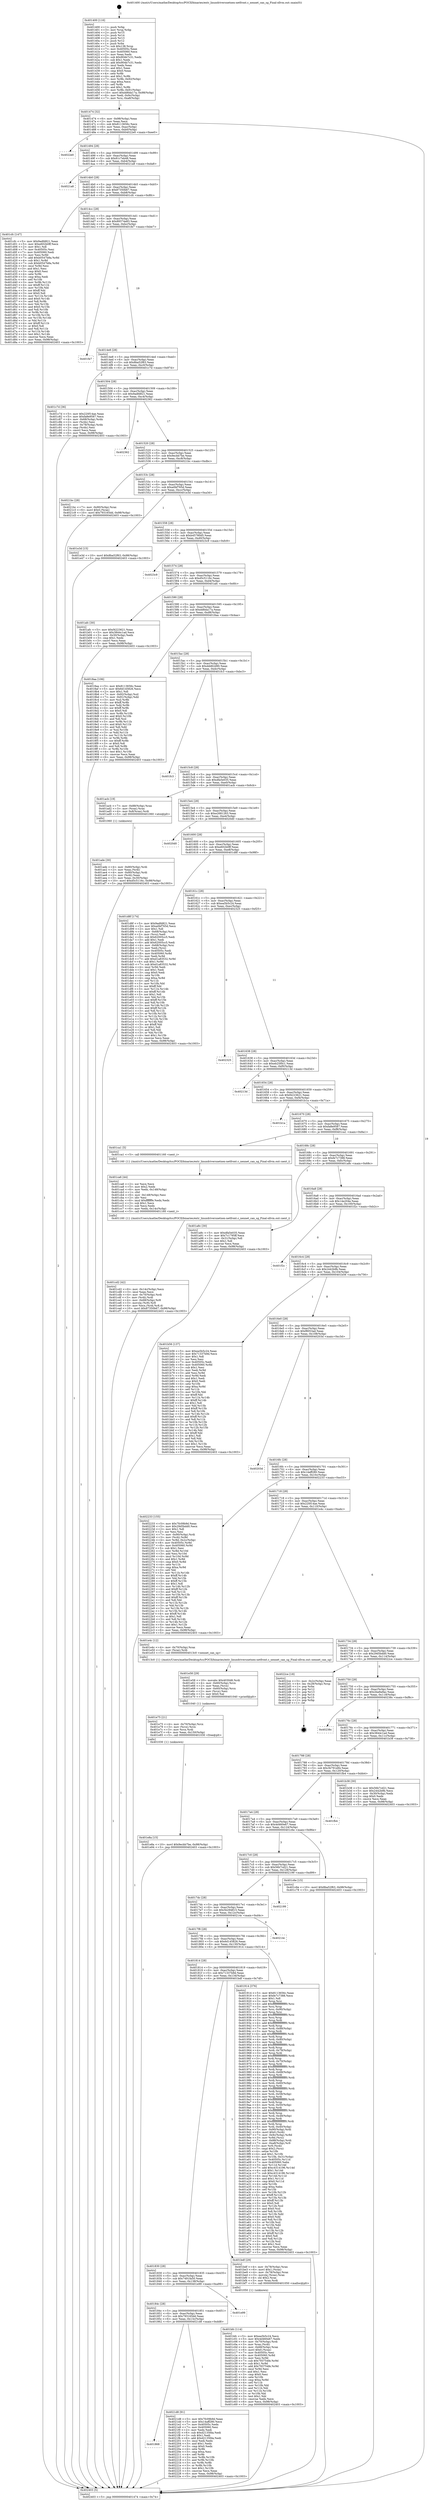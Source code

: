 digraph "0x401400" {
  label = "0x401400 (/mnt/c/Users/mathe/Desktop/tcc/POCII/binaries/extr_linuxdriversnetxen-netfront.c_xennet_can_sg_Final-ollvm.out::main(0))"
  labelloc = "t"
  node[shape=record]

  Entry [label="",width=0.3,height=0.3,shape=circle,fillcolor=black,style=filled]
  "0x401474" [label="{
     0x401474 [32]\l
     | [instrs]\l
     &nbsp;&nbsp;0x401474 \<+6\>: mov -0x98(%rbp),%eax\l
     &nbsp;&nbsp;0x40147a \<+2\>: mov %eax,%ecx\l
     &nbsp;&nbsp;0x40147c \<+6\>: sub $0x8113656c,%ecx\l
     &nbsp;&nbsp;0x401482 \<+6\>: mov %eax,-0xac(%rbp)\l
     &nbsp;&nbsp;0x401488 \<+6\>: mov %ecx,-0xb0(%rbp)\l
     &nbsp;&nbsp;0x40148e \<+6\>: je 00000000004022e0 \<main+0xee0\>\l
  }"]
  "0x4022e0" [label="{
     0x4022e0\l
  }", style=dashed]
  "0x401494" [label="{
     0x401494 [28]\l
     | [instrs]\l
     &nbsp;&nbsp;0x401494 \<+5\>: jmp 0000000000401499 \<main+0x99\>\l
     &nbsp;&nbsp;0x401499 \<+6\>: mov -0xac(%rbp),%eax\l
     &nbsp;&nbsp;0x40149f \<+5\>: sub $0x81c7eb48,%eax\l
     &nbsp;&nbsp;0x4014a4 \<+6\>: mov %eax,-0xb4(%rbp)\l
     &nbsp;&nbsp;0x4014aa \<+6\>: je 00000000004021a8 \<main+0xda8\>\l
  }"]
  Exit [label="",width=0.3,height=0.3,shape=circle,fillcolor=black,style=filled,peripheries=2]
  "0x4021a8" [label="{
     0x4021a8\l
  }", style=dashed]
  "0x4014b0" [label="{
     0x4014b0 [28]\l
     | [instrs]\l
     &nbsp;&nbsp;0x4014b0 \<+5\>: jmp 00000000004014b5 \<main+0xb5\>\l
     &nbsp;&nbsp;0x4014b5 \<+6\>: mov -0xac(%rbp),%eax\l
     &nbsp;&nbsp;0x4014bb \<+5\>: sub $0x87350b67,%eax\l
     &nbsp;&nbsp;0x4014c0 \<+6\>: mov %eax,-0xb8(%rbp)\l
     &nbsp;&nbsp;0x4014c6 \<+6\>: je 0000000000401cfc \<main+0x8fc\>\l
  }"]
  "0x401868" [label="{
     0x401868\l
  }", style=dashed]
  "0x401cfc" [label="{
     0x401cfc [147]\l
     | [instrs]\l
     &nbsp;&nbsp;0x401cfc \<+5\>: mov $0x9adfd821,%eax\l
     &nbsp;&nbsp;0x401d01 \<+5\>: mov $0xe602b0ff,%ecx\l
     &nbsp;&nbsp;0x401d06 \<+2\>: mov $0x1,%dl\l
     &nbsp;&nbsp;0x401d08 \<+7\>: mov 0x40505c,%esi\l
     &nbsp;&nbsp;0x401d0f \<+7\>: mov 0x405060,%edi\l
     &nbsp;&nbsp;0x401d16 \<+3\>: mov %esi,%r8d\l
     &nbsp;&nbsp;0x401d19 \<+7\>: add $0xb0547b8a,%r8d\l
     &nbsp;&nbsp;0x401d20 \<+4\>: sub $0x1,%r8d\l
     &nbsp;&nbsp;0x401d24 \<+7\>: sub $0xb0547b8a,%r8d\l
     &nbsp;&nbsp;0x401d2b \<+4\>: imul %r8d,%esi\l
     &nbsp;&nbsp;0x401d2f \<+3\>: and $0x1,%esi\l
     &nbsp;&nbsp;0x401d32 \<+3\>: cmp $0x0,%esi\l
     &nbsp;&nbsp;0x401d35 \<+4\>: sete %r9b\l
     &nbsp;&nbsp;0x401d39 \<+3\>: cmp $0xa,%edi\l
     &nbsp;&nbsp;0x401d3c \<+4\>: setl %r10b\l
     &nbsp;&nbsp;0x401d40 \<+3\>: mov %r9b,%r11b\l
     &nbsp;&nbsp;0x401d43 \<+4\>: xor $0xff,%r11b\l
     &nbsp;&nbsp;0x401d47 \<+3\>: mov %r10b,%bl\l
     &nbsp;&nbsp;0x401d4a \<+3\>: xor $0xff,%bl\l
     &nbsp;&nbsp;0x401d4d \<+3\>: xor $0x0,%dl\l
     &nbsp;&nbsp;0x401d50 \<+3\>: mov %r11b,%r14b\l
     &nbsp;&nbsp;0x401d53 \<+4\>: and $0x0,%r14b\l
     &nbsp;&nbsp;0x401d57 \<+3\>: and %dl,%r9b\l
     &nbsp;&nbsp;0x401d5a \<+3\>: mov %bl,%r15b\l
     &nbsp;&nbsp;0x401d5d \<+4\>: and $0x0,%r15b\l
     &nbsp;&nbsp;0x401d61 \<+3\>: and %dl,%r10b\l
     &nbsp;&nbsp;0x401d64 \<+3\>: or %r9b,%r14b\l
     &nbsp;&nbsp;0x401d67 \<+3\>: or %r10b,%r15b\l
     &nbsp;&nbsp;0x401d6a \<+3\>: xor %r15b,%r14b\l
     &nbsp;&nbsp;0x401d6d \<+3\>: or %bl,%r11b\l
     &nbsp;&nbsp;0x401d70 \<+4\>: xor $0xff,%r11b\l
     &nbsp;&nbsp;0x401d74 \<+3\>: or $0x0,%dl\l
     &nbsp;&nbsp;0x401d77 \<+3\>: and %dl,%r11b\l
     &nbsp;&nbsp;0x401d7a \<+3\>: or %r11b,%r14b\l
     &nbsp;&nbsp;0x401d7d \<+4\>: test $0x1,%r14b\l
     &nbsp;&nbsp;0x401d81 \<+3\>: cmovne %ecx,%eax\l
     &nbsp;&nbsp;0x401d84 \<+6\>: mov %eax,-0x98(%rbp)\l
     &nbsp;&nbsp;0x401d8a \<+5\>: jmp 0000000000402403 \<main+0x1003\>\l
  }"]
  "0x4014cc" [label="{
     0x4014cc [28]\l
     | [instrs]\l
     &nbsp;&nbsp;0x4014cc \<+5\>: jmp 00000000004014d1 \<main+0xd1\>\l
     &nbsp;&nbsp;0x4014d1 \<+6\>: mov -0xac(%rbp),%eax\l
     &nbsp;&nbsp;0x4014d7 \<+5\>: sub $0x89374a83,%eax\l
     &nbsp;&nbsp;0x4014dc \<+6\>: mov %eax,-0xbc(%rbp)\l
     &nbsp;&nbsp;0x4014e2 \<+6\>: je 0000000000401fe7 \<main+0xbe7\>\l
  }"]
  "0x4021d8" [label="{
     0x4021d8 [91]\l
     | [instrs]\l
     &nbsp;&nbsp;0x4021d8 \<+5\>: mov $0x7fc09b9d,%eax\l
     &nbsp;&nbsp;0x4021dd \<+5\>: mov $0x14aff280,%ecx\l
     &nbsp;&nbsp;0x4021e2 \<+7\>: mov 0x40505c,%edx\l
     &nbsp;&nbsp;0x4021e9 \<+7\>: mov 0x405060,%esi\l
     &nbsp;&nbsp;0x4021f0 \<+2\>: mov %edx,%edi\l
     &nbsp;&nbsp;0x4021f2 \<+6\>: sub $0xd2135fda,%edi\l
     &nbsp;&nbsp;0x4021f8 \<+3\>: sub $0x1,%edi\l
     &nbsp;&nbsp;0x4021fb \<+6\>: add $0xd2135fda,%edi\l
     &nbsp;&nbsp;0x402201 \<+3\>: imul %edi,%edx\l
     &nbsp;&nbsp;0x402204 \<+3\>: and $0x1,%edx\l
     &nbsp;&nbsp;0x402207 \<+3\>: cmp $0x0,%edx\l
     &nbsp;&nbsp;0x40220a \<+4\>: sete %r8b\l
     &nbsp;&nbsp;0x40220e \<+3\>: cmp $0xa,%esi\l
     &nbsp;&nbsp;0x402211 \<+4\>: setl %r9b\l
     &nbsp;&nbsp;0x402215 \<+3\>: mov %r8b,%r10b\l
     &nbsp;&nbsp;0x402218 \<+3\>: and %r9b,%r10b\l
     &nbsp;&nbsp;0x40221b \<+3\>: xor %r9b,%r8b\l
     &nbsp;&nbsp;0x40221e \<+3\>: or %r8b,%r10b\l
     &nbsp;&nbsp;0x402221 \<+4\>: test $0x1,%r10b\l
     &nbsp;&nbsp;0x402225 \<+3\>: cmovne %ecx,%eax\l
     &nbsp;&nbsp;0x402228 \<+6\>: mov %eax,-0x98(%rbp)\l
     &nbsp;&nbsp;0x40222e \<+5\>: jmp 0000000000402403 \<main+0x1003\>\l
  }"]
  "0x401fe7" [label="{
     0x401fe7\l
  }", style=dashed]
  "0x4014e8" [label="{
     0x4014e8 [28]\l
     | [instrs]\l
     &nbsp;&nbsp;0x4014e8 \<+5\>: jmp 00000000004014ed \<main+0xed\>\l
     &nbsp;&nbsp;0x4014ed \<+6\>: mov -0xac(%rbp),%eax\l
     &nbsp;&nbsp;0x4014f3 \<+5\>: sub $0x8ba52f63,%eax\l
     &nbsp;&nbsp;0x4014f8 \<+6\>: mov %eax,-0xc0(%rbp)\l
     &nbsp;&nbsp;0x4014fe \<+6\>: je 0000000000401c7d \<main+0x87d\>\l
  }"]
  "0x40184c" [label="{
     0x40184c [28]\l
     | [instrs]\l
     &nbsp;&nbsp;0x40184c \<+5\>: jmp 0000000000401851 \<main+0x451\>\l
     &nbsp;&nbsp;0x401851 \<+6\>: mov -0xac(%rbp),%eax\l
     &nbsp;&nbsp;0x401857 \<+5\>: sub $0x793165dd,%eax\l
     &nbsp;&nbsp;0x40185c \<+6\>: mov %eax,-0x13c(%rbp)\l
     &nbsp;&nbsp;0x401862 \<+6\>: je 00000000004021d8 \<main+0xdd8\>\l
  }"]
  "0x401c7d" [label="{
     0x401c7d [36]\l
     | [instrs]\l
     &nbsp;&nbsp;0x401c7d \<+5\>: mov $0x220f14ae,%eax\l
     &nbsp;&nbsp;0x401c82 \<+5\>: mov $0xfa8e9587,%ecx\l
     &nbsp;&nbsp;0x401c87 \<+4\>: mov -0x68(%rbp),%rdx\l
     &nbsp;&nbsp;0x401c8b \<+2\>: mov (%rdx),%esi\l
     &nbsp;&nbsp;0x401c8d \<+4\>: mov -0x78(%rbp),%rdx\l
     &nbsp;&nbsp;0x401c91 \<+2\>: cmp (%rdx),%esi\l
     &nbsp;&nbsp;0x401c93 \<+3\>: cmovl %ecx,%eax\l
     &nbsp;&nbsp;0x401c96 \<+6\>: mov %eax,-0x98(%rbp)\l
     &nbsp;&nbsp;0x401c9c \<+5\>: jmp 0000000000402403 \<main+0x1003\>\l
  }"]
  "0x401504" [label="{
     0x401504 [28]\l
     | [instrs]\l
     &nbsp;&nbsp;0x401504 \<+5\>: jmp 0000000000401509 \<main+0x109\>\l
     &nbsp;&nbsp;0x401509 \<+6\>: mov -0xac(%rbp),%eax\l
     &nbsp;&nbsp;0x40150f \<+5\>: sub $0x9adfd821,%eax\l
     &nbsp;&nbsp;0x401514 \<+6\>: mov %eax,-0xc4(%rbp)\l
     &nbsp;&nbsp;0x40151a \<+6\>: je 0000000000402362 \<main+0xf62\>\l
  }"]
  "0x401e99" [label="{
     0x401e99\l
  }", style=dashed]
  "0x402362" [label="{
     0x402362\l
  }", style=dashed]
  "0x401520" [label="{
     0x401520 [28]\l
     | [instrs]\l
     &nbsp;&nbsp;0x401520 \<+5\>: jmp 0000000000401525 \<main+0x125\>\l
     &nbsp;&nbsp;0x401525 \<+6\>: mov -0xac(%rbp),%eax\l
     &nbsp;&nbsp;0x40152b \<+5\>: sub $0x9ecbb7be,%eax\l
     &nbsp;&nbsp;0x401530 \<+6\>: mov %eax,-0xc8(%rbp)\l
     &nbsp;&nbsp;0x401536 \<+6\>: je 00000000004021bc \<main+0xdbc\>\l
  }"]
  "0x401e8a" [label="{
     0x401e8a [15]\l
     | [instrs]\l
     &nbsp;&nbsp;0x401e8a \<+10\>: movl $0x9ecbb7be,-0x98(%rbp)\l
     &nbsp;&nbsp;0x401e94 \<+5\>: jmp 0000000000402403 \<main+0x1003\>\l
  }"]
  "0x4021bc" [label="{
     0x4021bc [28]\l
     | [instrs]\l
     &nbsp;&nbsp;0x4021bc \<+7\>: mov -0x90(%rbp),%rax\l
     &nbsp;&nbsp;0x4021c3 \<+6\>: movl $0x0,(%rax)\l
     &nbsp;&nbsp;0x4021c9 \<+10\>: movl $0x793165dd,-0x98(%rbp)\l
     &nbsp;&nbsp;0x4021d3 \<+5\>: jmp 0000000000402403 \<main+0x1003\>\l
  }"]
  "0x40153c" [label="{
     0x40153c [28]\l
     | [instrs]\l
     &nbsp;&nbsp;0x40153c \<+5\>: jmp 0000000000401541 \<main+0x141\>\l
     &nbsp;&nbsp;0x401541 \<+6\>: mov -0xac(%rbp),%eax\l
     &nbsp;&nbsp;0x401547 \<+5\>: sub $0xa0bf765d,%eax\l
     &nbsp;&nbsp;0x40154c \<+6\>: mov %eax,-0xcc(%rbp)\l
     &nbsp;&nbsp;0x401552 \<+6\>: je 0000000000401e3d \<main+0xa3d\>\l
  }"]
  "0x401e75" [label="{
     0x401e75 [21]\l
     | [instrs]\l
     &nbsp;&nbsp;0x401e75 \<+4\>: mov -0x70(%rbp),%rcx\l
     &nbsp;&nbsp;0x401e79 \<+3\>: mov (%rcx),%rcx\l
     &nbsp;&nbsp;0x401e7c \<+3\>: mov %rcx,%rdi\l
     &nbsp;&nbsp;0x401e7f \<+6\>: mov %eax,-0x150(%rbp)\l
     &nbsp;&nbsp;0x401e85 \<+5\>: call 0000000000401030 \<free@plt\>\l
     | [calls]\l
     &nbsp;&nbsp;0x401030 \{1\} (unknown)\l
  }"]
  "0x401e3d" [label="{
     0x401e3d [15]\l
     | [instrs]\l
     &nbsp;&nbsp;0x401e3d \<+10\>: movl $0x8ba52f63,-0x98(%rbp)\l
     &nbsp;&nbsp;0x401e47 \<+5\>: jmp 0000000000402403 \<main+0x1003\>\l
  }"]
  "0x401558" [label="{
     0x401558 [28]\l
     | [instrs]\l
     &nbsp;&nbsp;0x401558 \<+5\>: jmp 000000000040155d \<main+0x15d\>\l
     &nbsp;&nbsp;0x40155d \<+6\>: mov -0xac(%rbp),%eax\l
     &nbsp;&nbsp;0x401563 \<+5\>: sub $0xb45780d5,%eax\l
     &nbsp;&nbsp;0x401568 \<+6\>: mov %eax,-0xd0(%rbp)\l
     &nbsp;&nbsp;0x40156e \<+6\>: je 00000000004023c9 \<main+0xfc9\>\l
  }"]
  "0x401e58" [label="{
     0x401e58 [29]\l
     | [instrs]\l
     &nbsp;&nbsp;0x401e58 \<+10\>: movabs $0x4030d6,%rdi\l
     &nbsp;&nbsp;0x401e62 \<+4\>: mov -0x60(%rbp),%rcx\l
     &nbsp;&nbsp;0x401e66 \<+2\>: mov %eax,(%rcx)\l
     &nbsp;&nbsp;0x401e68 \<+4\>: mov -0x60(%rbp),%rcx\l
     &nbsp;&nbsp;0x401e6c \<+2\>: mov (%rcx),%esi\l
     &nbsp;&nbsp;0x401e6e \<+2\>: mov $0x0,%al\l
     &nbsp;&nbsp;0x401e70 \<+5\>: call 0000000000401040 \<printf@plt\>\l
     | [calls]\l
     &nbsp;&nbsp;0x401040 \{1\} (unknown)\l
  }"]
  "0x4023c9" [label="{
     0x4023c9\l
  }", style=dashed]
  "0x401574" [label="{
     0x401574 [28]\l
     | [instrs]\l
     &nbsp;&nbsp;0x401574 \<+5\>: jmp 0000000000401579 \<main+0x179\>\l
     &nbsp;&nbsp;0x401579 \<+6\>: mov -0xac(%rbp),%eax\l
     &nbsp;&nbsp;0x40157f \<+5\>: sub $0xd5c5116c,%eax\l
     &nbsp;&nbsp;0x401584 \<+6\>: mov %eax,-0xd4(%rbp)\l
     &nbsp;&nbsp;0x40158a \<+6\>: je 0000000000401afc \<main+0x6fc\>\l
  }"]
  "0x401cd2" [label="{
     0x401cd2 [42]\l
     | [instrs]\l
     &nbsp;&nbsp;0x401cd2 \<+6\>: mov -0x14c(%rbp),%ecx\l
     &nbsp;&nbsp;0x401cd8 \<+3\>: imul %eax,%ecx\l
     &nbsp;&nbsp;0x401cdb \<+4\>: mov -0x70(%rbp),%rdi\l
     &nbsp;&nbsp;0x401cdf \<+3\>: mov (%rdi),%rdi\l
     &nbsp;&nbsp;0x401ce2 \<+4\>: mov -0x68(%rbp),%r8\l
     &nbsp;&nbsp;0x401ce6 \<+3\>: movslq (%r8),%r8\l
     &nbsp;&nbsp;0x401ce9 \<+4\>: mov %ecx,(%rdi,%r8,4)\l
     &nbsp;&nbsp;0x401ced \<+10\>: movl $0x87350b67,-0x98(%rbp)\l
     &nbsp;&nbsp;0x401cf7 \<+5\>: jmp 0000000000402403 \<main+0x1003\>\l
  }"]
  "0x401afc" [label="{
     0x401afc [30]\l
     | [instrs]\l
     &nbsp;&nbsp;0x401afc \<+5\>: mov $0xf4223621,%eax\l
     &nbsp;&nbsp;0x401b01 \<+5\>: mov $0x3844c1ad,%ecx\l
     &nbsp;&nbsp;0x401b06 \<+3\>: mov -0x30(%rbp),%edx\l
     &nbsp;&nbsp;0x401b09 \<+3\>: cmp $0x1,%edx\l
     &nbsp;&nbsp;0x401b0c \<+3\>: cmovl %ecx,%eax\l
     &nbsp;&nbsp;0x401b0f \<+6\>: mov %eax,-0x98(%rbp)\l
     &nbsp;&nbsp;0x401b15 \<+5\>: jmp 0000000000402403 \<main+0x1003\>\l
  }"]
  "0x401590" [label="{
     0x401590 [28]\l
     | [instrs]\l
     &nbsp;&nbsp;0x401590 \<+5\>: jmp 0000000000401595 \<main+0x195\>\l
     &nbsp;&nbsp;0x401595 \<+6\>: mov -0xac(%rbp),%eax\l
     &nbsp;&nbsp;0x40159b \<+5\>: sub $0xdd6da17a,%eax\l
     &nbsp;&nbsp;0x4015a0 \<+6\>: mov %eax,-0xd8(%rbp)\l
     &nbsp;&nbsp;0x4015a6 \<+6\>: je 00000000004018aa \<main+0x4aa\>\l
  }"]
  "0x401ca6" [label="{
     0x401ca6 [44]\l
     | [instrs]\l
     &nbsp;&nbsp;0x401ca6 \<+2\>: xor %ecx,%ecx\l
     &nbsp;&nbsp;0x401ca8 \<+5\>: mov $0x2,%edx\l
     &nbsp;&nbsp;0x401cad \<+6\>: mov %edx,-0x148(%rbp)\l
     &nbsp;&nbsp;0x401cb3 \<+1\>: cltd\l
     &nbsp;&nbsp;0x401cb4 \<+6\>: mov -0x148(%rbp),%esi\l
     &nbsp;&nbsp;0x401cba \<+2\>: idiv %esi\l
     &nbsp;&nbsp;0x401cbc \<+6\>: imul $0xfffffffe,%edx,%edx\l
     &nbsp;&nbsp;0x401cc2 \<+3\>: sub $0x1,%ecx\l
     &nbsp;&nbsp;0x401cc5 \<+2\>: sub %ecx,%edx\l
     &nbsp;&nbsp;0x401cc7 \<+6\>: mov %edx,-0x14c(%rbp)\l
     &nbsp;&nbsp;0x401ccd \<+5\>: call 0000000000401160 \<next_i\>\l
     | [calls]\l
     &nbsp;&nbsp;0x401160 \{1\} (/mnt/c/Users/mathe/Desktop/tcc/POCII/binaries/extr_linuxdriversnetxen-netfront.c_xennet_can_sg_Final-ollvm.out::next_i)\l
  }"]
  "0x4018aa" [label="{
     0x4018aa [106]\l
     | [instrs]\l
     &nbsp;&nbsp;0x4018aa \<+5\>: mov $0x8113656c,%eax\l
     &nbsp;&nbsp;0x4018af \<+5\>: mov $0x6d145826,%ecx\l
     &nbsp;&nbsp;0x4018b4 \<+2\>: mov $0x1,%dl\l
     &nbsp;&nbsp;0x4018b6 \<+7\>: mov -0x92(%rbp),%sil\l
     &nbsp;&nbsp;0x4018bd \<+7\>: mov -0x91(%rbp),%dil\l
     &nbsp;&nbsp;0x4018c4 \<+3\>: mov %sil,%r8b\l
     &nbsp;&nbsp;0x4018c7 \<+4\>: xor $0xff,%r8b\l
     &nbsp;&nbsp;0x4018cb \<+3\>: mov %dil,%r9b\l
     &nbsp;&nbsp;0x4018ce \<+4\>: xor $0xff,%r9b\l
     &nbsp;&nbsp;0x4018d2 \<+3\>: xor $0x0,%dl\l
     &nbsp;&nbsp;0x4018d5 \<+3\>: mov %r8b,%r10b\l
     &nbsp;&nbsp;0x4018d8 \<+4\>: and $0x0,%r10b\l
     &nbsp;&nbsp;0x4018dc \<+3\>: and %dl,%sil\l
     &nbsp;&nbsp;0x4018df \<+3\>: mov %r9b,%r11b\l
     &nbsp;&nbsp;0x4018e2 \<+4\>: and $0x0,%r11b\l
     &nbsp;&nbsp;0x4018e6 \<+3\>: and %dl,%dil\l
     &nbsp;&nbsp;0x4018e9 \<+3\>: or %sil,%r10b\l
     &nbsp;&nbsp;0x4018ec \<+3\>: or %dil,%r11b\l
     &nbsp;&nbsp;0x4018ef \<+3\>: xor %r11b,%r10b\l
     &nbsp;&nbsp;0x4018f2 \<+3\>: or %r9b,%r8b\l
     &nbsp;&nbsp;0x4018f5 \<+4\>: xor $0xff,%r8b\l
     &nbsp;&nbsp;0x4018f9 \<+3\>: or $0x0,%dl\l
     &nbsp;&nbsp;0x4018fc \<+3\>: and %dl,%r8b\l
     &nbsp;&nbsp;0x4018ff \<+3\>: or %r8b,%r10b\l
     &nbsp;&nbsp;0x401902 \<+4\>: test $0x1,%r10b\l
     &nbsp;&nbsp;0x401906 \<+3\>: cmovne %ecx,%eax\l
     &nbsp;&nbsp;0x401909 \<+6\>: mov %eax,-0x98(%rbp)\l
     &nbsp;&nbsp;0x40190f \<+5\>: jmp 0000000000402403 \<main+0x1003\>\l
  }"]
  "0x4015ac" [label="{
     0x4015ac [28]\l
     | [instrs]\l
     &nbsp;&nbsp;0x4015ac \<+5\>: jmp 00000000004015b1 \<main+0x1b1\>\l
     &nbsp;&nbsp;0x4015b1 \<+6\>: mov -0xac(%rbp),%eax\l
     &nbsp;&nbsp;0x4015b7 \<+5\>: sub $0xddd62d90,%eax\l
     &nbsp;&nbsp;0x4015bc \<+6\>: mov %eax,-0xdc(%rbp)\l
     &nbsp;&nbsp;0x4015c2 \<+6\>: je 0000000000401fc3 \<main+0xbc3\>\l
  }"]
  "0x402403" [label="{
     0x402403 [5]\l
     | [instrs]\l
     &nbsp;&nbsp;0x402403 \<+5\>: jmp 0000000000401474 \<main+0x74\>\l
  }"]
  "0x401400" [label="{
     0x401400 [116]\l
     | [instrs]\l
     &nbsp;&nbsp;0x401400 \<+1\>: push %rbp\l
     &nbsp;&nbsp;0x401401 \<+3\>: mov %rsp,%rbp\l
     &nbsp;&nbsp;0x401404 \<+2\>: push %r15\l
     &nbsp;&nbsp;0x401406 \<+2\>: push %r14\l
     &nbsp;&nbsp;0x401408 \<+2\>: push %r13\l
     &nbsp;&nbsp;0x40140a \<+2\>: push %r12\l
     &nbsp;&nbsp;0x40140c \<+1\>: push %rbx\l
     &nbsp;&nbsp;0x40140d \<+7\>: sub $0x138,%rsp\l
     &nbsp;&nbsp;0x401414 \<+7\>: mov 0x40505c,%eax\l
     &nbsp;&nbsp;0x40141b \<+7\>: mov 0x405060,%ecx\l
     &nbsp;&nbsp;0x401422 \<+2\>: mov %eax,%edx\l
     &nbsp;&nbsp;0x401424 \<+6\>: sub $0x904b7c31,%edx\l
     &nbsp;&nbsp;0x40142a \<+3\>: sub $0x1,%edx\l
     &nbsp;&nbsp;0x40142d \<+6\>: add $0x904b7c31,%edx\l
     &nbsp;&nbsp;0x401433 \<+3\>: imul %edx,%eax\l
     &nbsp;&nbsp;0x401436 \<+3\>: and $0x1,%eax\l
     &nbsp;&nbsp;0x401439 \<+3\>: cmp $0x0,%eax\l
     &nbsp;&nbsp;0x40143c \<+4\>: sete %r8b\l
     &nbsp;&nbsp;0x401440 \<+4\>: and $0x1,%r8b\l
     &nbsp;&nbsp;0x401444 \<+7\>: mov %r8b,-0x92(%rbp)\l
     &nbsp;&nbsp;0x40144b \<+3\>: cmp $0xa,%ecx\l
     &nbsp;&nbsp;0x40144e \<+4\>: setl %r8b\l
     &nbsp;&nbsp;0x401452 \<+4\>: and $0x1,%r8b\l
     &nbsp;&nbsp;0x401456 \<+7\>: mov %r8b,-0x91(%rbp)\l
     &nbsp;&nbsp;0x40145d \<+10\>: movl $0xdd6da17a,-0x98(%rbp)\l
     &nbsp;&nbsp;0x401467 \<+6\>: mov %edi,-0x9c(%rbp)\l
     &nbsp;&nbsp;0x40146d \<+7\>: mov %rsi,-0xa8(%rbp)\l
  }"]
  "0x401bfc" [label="{
     0x401bfc [114]\l
     | [instrs]\l
     &nbsp;&nbsp;0x401bfc \<+5\>: mov $0xea5b5c24,%ecx\l
     &nbsp;&nbsp;0x401c01 \<+5\>: mov $0x4d460e67,%edx\l
     &nbsp;&nbsp;0x401c06 \<+4\>: mov -0x70(%rbp),%rdi\l
     &nbsp;&nbsp;0x401c0a \<+3\>: mov %rax,(%rdi)\l
     &nbsp;&nbsp;0x401c0d \<+4\>: mov -0x68(%rbp),%rax\l
     &nbsp;&nbsp;0x401c11 \<+6\>: movl $0x0,(%rax)\l
     &nbsp;&nbsp;0x401c17 \<+7\>: mov 0x40505c,%esi\l
     &nbsp;&nbsp;0x401c1e \<+8\>: mov 0x405060,%r8d\l
     &nbsp;&nbsp;0x401c26 \<+3\>: mov %esi,%r9d\l
     &nbsp;&nbsp;0x401c29 \<+7\>: sub $0x793754fe,%r9d\l
     &nbsp;&nbsp;0x401c30 \<+4\>: sub $0x1,%r9d\l
     &nbsp;&nbsp;0x401c34 \<+7\>: add $0x793754fe,%r9d\l
     &nbsp;&nbsp;0x401c3b \<+4\>: imul %r9d,%esi\l
     &nbsp;&nbsp;0x401c3f \<+3\>: and $0x1,%esi\l
     &nbsp;&nbsp;0x401c42 \<+3\>: cmp $0x0,%esi\l
     &nbsp;&nbsp;0x401c45 \<+4\>: sete %r10b\l
     &nbsp;&nbsp;0x401c49 \<+4\>: cmp $0xa,%r8d\l
     &nbsp;&nbsp;0x401c4d \<+4\>: setl %r11b\l
     &nbsp;&nbsp;0x401c51 \<+3\>: mov %r10b,%bl\l
     &nbsp;&nbsp;0x401c54 \<+3\>: and %r11b,%bl\l
     &nbsp;&nbsp;0x401c57 \<+3\>: xor %r11b,%r10b\l
     &nbsp;&nbsp;0x401c5a \<+3\>: or %r10b,%bl\l
     &nbsp;&nbsp;0x401c5d \<+3\>: test $0x1,%bl\l
     &nbsp;&nbsp;0x401c60 \<+3\>: cmovne %edx,%ecx\l
     &nbsp;&nbsp;0x401c63 \<+6\>: mov %ecx,-0x98(%rbp)\l
     &nbsp;&nbsp;0x401c69 \<+5\>: jmp 0000000000402403 \<main+0x1003\>\l
  }"]
  "0x401fc3" [label="{
     0x401fc3\l
  }", style=dashed]
  "0x4015c8" [label="{
     0x4015c8 [28]\l
     | [instrs]\l
     &nbsp;&nbsp;0x4015c8 \<+5\>: jmp 00000000004015cd \<main+0x1cd\>\l
     &nbsp;&nbsp;0x4015cd \<+6\>: mov -0xac(%rbp),%eax\l
     &nbsp;&nbsp;0x4015d3 \<+5\>: sub $0xdfa5e035,%eax\l
     &nbsp;&nbsp;0x4015d8 \<+6\>: mov %eax,-0xe0(%rbp)\l
     &nbsp;&nbsp;0x4015de \<+6\>: je 0000000000401acb \<main+0x6cb\>\l
  }"]
  "0x401830" [label="{
     0x401830 [28]\l
     | [instrs]\l
     &nbsp;&nbsp;0x401830 \<+5\>: jmp 0000000000401835 \<main+0x435\>\l
     &nbsp;&nbsp;0x401835 \<+6\>: mov -0xac(%rbp),%eax\l
     &nbsp;&nbsp;0x40183b \<+5\>: sub $0x7491fa50,%eax\l
     &nbsp;&nbsp;0x401840 \<+6\>: mov %eax,-0x138(%rbp)\l
     &nbsp;&nbsp;0x401846 \<+6\>: je 0000000000401e99 \<main+0xa99\>\l
  }"]
  "0x401acb" [label="{
     0x401acb [19]\l
     | [instrs]\l
     &nbsp;&nbsp;0x401acb \<+7\>: mov -0x88(%rbp),%rax\l
     &nbsp;&nbsp;0x401ad2 \<+3\>: mov (%rax),%rax\l
     &nbsp;&nbsp;0x401ad5 \<+4\>: mov 0x8(%rax),%rdi\l
     &nbsp;&nbsp;0x401ad9 \<+5\>: call 0000000000401060 \<atoi@plt\>\l
     | [calls]\l
     &nbsp;&nbsp;0x401060 \{1\} (unknown)\l
  }"]
  "0x4015e4" [label="{
     0x4015e4 [28]\l
     | [instrs]\l
     &nbsp;&nbsp;0x4015e4 \<+5\>: jmp 00000000004015e9 \<main+0x1e9\>\l
     &nbsp;&nbsp;0x4015e9 \<+6\>: mov -0xac(%rbp),%eax\l
     &nbsp;&nbsp;0x4015ef \<+5\>: sub $0xe2681263,%eax\l
     &nbsp;&nbsp;0x4015f4 \<+6\>: mov %eax,-0xe4(%rbp)\l
     &nbsp;&nbsp;0x4015fa \<+6\>: je 00000000004020d0 \<main+0xcd0\>\l
  }"]
  "0x401bdf" [label="{
     0x401bdf [29]\l
     | [instrs]\l
     &nbsp;&nbsp;0x401bdf \<+4\>: mov -0x78(%rbp),%rax\l
     &nbsp;&nbsp;0x401be3 \<+6\>: movl $0x1,(%rax)\l
     &nbsp;&nbsp;0x401be9 \<+4\>: mov -0x78(%rbp),%rax\l
     &nbsp;&nbsp;0x401bed \<+3\>: movslq (%rax),%rax\l
     &nbsp;&nbsp;0x401bf0 \<+4\>: shl $0x2,%rax\l
     &nbsp;&nbsp;0x401bf4 \<+3\>: mov %rax,%rdi\l
     &nbsp;&nbsp;0x401bf7 \<+5\>: call 0000000000401050 \<malloc@plt\>\l
     | [calls]\l
     &nbsp;&nbsp;0x401050 \{1\} (unknown)\l
  }"]
  "0x4020d0" [label="{
     0x4020d0\l
  }", style=dashed]
  "0x401600" [label="{
     0x401600 [28]\l
     | [instrs]\l
     &nbsp;&nbsp;0x401600 \<+5\>: jmp 0000000000401605 \<main+0x205\>\l
     &nbsp;&nbsp;0x401605 \<+6\>: mov -0xac(%rbp),%eax\l
     &nbsp;&nbsp;0x40160b \<+5\>: sub $0xe602b0ff,%eax\l
     &nbsp;&nbsp;0x401610 \<+6\>: mov %eax,-0xe8(%rbp)\l
     &nbsp;&nbsp;0x401616 \<+6\>: je 0000000000401d8f \<main+0x98f\>\l
  }"]
  "0x401ade" [label="{
     0x401ade [30]\l
     | [instrs]\l
     &nbsp;&nbsp;0x401ade \<+4\>: mov -0x80(%rbp),%rdi\l
     &nbsp;&nbsp;0x401ae2 \<+2\>: mov %eax,(%rdi)\l
     &nbsp;&nbsp;0x401ae4 \<+4\>: mov -0x80(%rbp),%rdi\l
     &nbsp;&nbsp;0x401ae8 \<+2\>: mov (%rdi),%eax\l
     &nbsp;&nbsp;0x401aea \<+3\>: mov %eax,-0x30(%rbp)\l
     &nbsp;&nbsp;0x401aed \<+10\>: movl $0xd5c5116c,-0x98(%rbp)\l
     &nbsp;&nbsp;0x401af7 \<+5\>: jmp 0000000000402403 \<main+0x1003\>\l
  }"]
  "0x401d8f" [label="{
     0x401d8f [174]\l
     | [instrs]\l
     &nbsp;&nbsp;0x401d8f \<+5\>: mov $0x9adfd821,%eax\l
     &nbsp;&nbsp;0x401d94 \<+5\>: mov $0xa0bf765d,%ecx\l
     &nbsp;&nbsp;0x401d99 \<+2\>: mov $0x1,%dl\l
     &nbsp;&nbsp;0x401d9b \<+4\>: mov -0x68(%rbp),%rsi\l
     &nbsp;&nbsp;0x401d9f \<+2\>: mov (%rsi),%edi\l
     &nbsp;&nbsp;0x401da1 \<+6\>: sub $0x62005cc5,%edi\l
     &nbsp;&nbsp;0x401da7 \<+3\>: add $0x1,%edi\l
     &nbsp;&nbsp;0x401daa \<+6\>: add $0x62005cc5,%edi\l
     &nbsp;&nbsp;0x401db0 \<+4\>: mov -0x68(%rbp),%rsi\l
     &nbsp;&nbsp;0x401db4 \<+2\>: mov %edi,(%rsi)\l
     &nbsp;&nbsp;0x401db6 \<+7\>: mov 0x40505c,%edi\l
     &nbsp;&nbsp;0x401dbd \<+8\>: mov 0x405060,%r8d\l
     &nbsp;&nbsp;0x401dc5 \<+3\>: mov %edi,%r9d\l
     &nbsp;&nbsp;0x401dc8 \<+7\>: add $0xd1a83532,%r9d\l
     &nbsp;&nbsp;0x401dcf \<+4\>: sub $0x1,%r9d\l
     &nbsp;&nbsp;0x401dd3 \<+7\>: sub $0xd1a83532,%r9d\l
     &nbsp;&nbsp;0x401dda \<+4\>: imul %r9d,%edi\l
     &nbsp;&nbsp;0x401dde \<+3\>: and $0x1,%edi\l
     &nbsp;&nbsp;0x401de1 \<+3\>: cmp $0x0,%edi\l
     &nbsp;&nbsp;0x401de4 \<+4\>: sete %r10b\l
     &nbsp;&nbsp;0x401de8 \<+4\>: cmp $0xa,%r8d\l
     &nbsp;&nbsp;0x401dec \<+4\>: setl %r11b\l
     &nbsp;&nbsp;0x401df0 \<+3\>: mov %r10b,%bl\l
     &nbsp;&nbsp;0x401df3 \<+3\>: xor $0xff,%bl\l
     &nbsp;&nbsp;0x401df6 \<+3\>: mov %r11b,%r14b\l
     &nbsp;&nbsp;0x401df9 \<+4\>: xor $0xff,%r14b\l
     &nbsp;&nbsp;0x401dfd \<+3\>: xor $0x1,%dl\l
     &nbsp;&nbsp;0x401e00 \<+3\>: mov %bl,%r15b\l
     &nbsp;&nbsp;0x401e03 \<+4\>: and $0xff,%r15b\l
     &nbsp;&nbsp;0x401e07 \<+3\>: and %dl,%r10b\l
     &nbsp;&nbsp;0x401e0a \<+3\>: mov %r14b,%r12b\l
     &nbsp;&nbsp;0x401e0d \<+4\>: and $0xff,%r12b\l
     &nbsp;&nbsp;0x401e11 \<+3\>: and %dl,%r11b\l
     &nbsp;&nbsp;0x401e14 \<+3\>: or %r10b,%r15b\l
     &nbsp;&nbsp;0x401e17 \<+3\>: or %r11b,%r12b\l
     &nbsp;&nbsp;0x401e1a \<+3\>: xor %r12b,%r15b\l
     &nbsp;&nbsp;0x401e1d \<+3\>: or %r14b,%bl\l
     &nbsp;&nbsp;0x401e20 \<+3\>: xor $0xff,%bl\l
     &nbsp;&nbsp;0x401e23 \<+3\>: or $0x1,%dl\l
     &nbsp;&nbsp;0x401e26 \<+2\>: and %dl,%bl\l
     &nbsp;&nbsp;0x401e28 \<+3\>: or %bl,%r15b\l
     &nbsp;&nbsp;0x401e2b \<+4\>: test $0x1,%r15b\l
     &nbsp;&nbsp;0x401e2f \<+3\>: cmovne %ecx,%eax\l
     &nbsp;&nbsp;0x401e32 \<+6\>: mov %eax,-0x98(%rbp)\l
     &nbsp;&nbsp;0x401e38 \<+5\>: jmp 0000000000402403 \<main+0x1003\>\l
  }"]
  "0x40161c" [label="{
     0x40161c [28]\l
     | [instrs]\l
     &nbsp;&nbsp;0x40161c \<+5\>: jmp 0000000000401621 \<main+0x221\>\l
     &nbsp;&nbsp;0x401621 \<+6\>: mov -0xac(%rbp),%eax\l
     &nbsp;&nbsp;0x401627 \<+5\>: sub $0xea5b5c24,%eax\l
     &nbsp;&nbsp;0x40162c \<+6\>: mov %eax,-0xec(%rbp)\l
     &nbsp;&nbsp;0x401632 \<+6\>: je 0000000000402325 \<main+0xf25\>\l
  }"]
  "0x401814" [label="{
     0x401814 [28]\l
     | [instrs]\l
     &nbsp;&nbsp;0x401814 \<+5\>: jmp 0000000000401819 \<main+0x419\>\l
     &nbsp;&nbsp;0x401819 \<+6\>: mov -0xac(%rbp),%eax\l
     &nbsp;&nbsp;0x40181f \<+5\>: sub $0x71337b9d,%eax\l
     &nbsp;&nbsp;0x401824 \<+6\>: mov %eax,-0x134(%rbp)\l
     &nbsp;&nbsp;0x40182a \<+6\>: je 0000000000401bdf \<main+0x7df\>\l
  }"]
  "0x402325" [label="{
     0x402325\l
  }", style=dashed]
  "0x401638" [label="{
     0x401638 [28]\l
     | [instrs]\l
     &nbsp;&nbsp;0x401638 \<+5\>: jmp 000000000040163d \<main+0x23d\>\l
     &nbsp;&nbsp;0x40163d \<+6\>: mov -0xac(%rbp),%eax\l
     &nbsp;&nbsp;0x401643 \<+5\>: sub $0xeb25f0c1,%eax\l
     &nbsp;&nbsp;0x401648 \<+6\>: mov %eax,-0xf0(%rbp)\l
     &nbsp;&nbsp;0x40164e \<+6\>: je 000000000040213d \<main+0xd3d\>\l
  }"]
  "0x401914" [label="{
     0x401914 [376]\l
     | [instrs]\l
     &nbsp;&nbsp;0x401914 \<+5\>: mov $0x8113656c,%eax\l
     &nbsp;&nbsp;0x401919 \<+5\>: mov $0xfe7c7388,%ecx\l
     &nbsp;&nbsp;0x40191e \<+2\>: mov $0x1,%dl\l
     &nbsp;&nbsp;0x401920 \<+3\>: mov %rsp,%rsi\l
     &nbsp;&nbsp;0x401923 \<+4\>: add $0xfffffffffffffff0,%rsi\l
     &nbsp;&nbsp;0x401927 \<+3\>: mov %rsi,%rsp\l
     &nbsp;&nbsp;0x40192a \<+7\>: mov %rsi,-0x90(%rbp)\l
     &nbsp;&nbsp;0x401931 \<+3\>: mov %rsp,%rsi\l
     &nbsp;&nbsp;0x401934 \<+4\>: add $0xfffffffffffffff0,%rsi\l
     &nbsp;&nbsp;0x401938 \<+3\>: mov %rsi,%rsp\l
     &nbsp;&nbsp;0x40193b \<+3\>: mov %rsp,%rdi\l
     &nbsp;&nbsp;0x40193e \<+4\>: add $0xfffffffffffffff0,%rdi\l
     &nbsp;&nbsp;0x401942 \<+3\>: mov %rdi,%rsp\l
     &nbsp;&nbsp;0x401945 \<+7\>: mov %rdi,-0x88(%rbp)\l
     &nbsp;&nbsp;0x40194c \<+3\>: mov %rsp,%rdi\l
     &nbsp;&nbsp;0x40194f \<+4\>: add $0xfffffffffffffff0,%rdi\l
     &nbsp;&nbsp;0x401953 \<+3\>: mov %rdi,%rsp\l
     &nbsp;&nbsp;0x401956 \<+4\>: mov %rdi,-0x80(%rbp)\l
     &nbsp;&nbsp;0x40195a \<+3\>: mov %rsp,%rdi\l
     &nbsp;&nbsp;0x40195d \<+4\>: add $0xfffffffffffffff0,%rdi\l
     &nbsp;&nbsp;0x401961 \<+3\>: mov %rdi,%rsp\l
     &nbsp;&nbsp;0x401964 \<+4\>: mov %rdi,-0x78(%rbp)\l
     &nbsp;&nbsp;0x401968 \<+3\>: mov %rsp,%rdi\l
     &nbsp;&nbsp;0x40196b \<+4\>: add $0xfffffffffffffff0,%rdi\l
     &nbsp;&nbsp;0x40196f \<+3\>: mov %rdi,%rsp\l
     &nbsp;&nbsp;0x401972 \<+4\>: mov %rdi,-0x70(%rbp)\l
     &nbsp;&nbsp;0x401976 \<+3\>: mov %rsp,%rdi\l
     &nbsp;&nbsp;0x401979 \<+4\>: add $0xfffffffffffffff0,%rdi\l
     &nbsp;&nbsp;0x40197d \<+3\>: mov %rdi,%rsp\l
     &nbsp;&nbsp;0x401980 \<+4\>: mov %rdi,-0x68(%rbp)\l
     &nbsp;&nbsp;0x401984 \<+3\>: mov %rsp,%rdi\l
     &nbsp;&nbsp;0x401987 \<+4\>: add $0xfffffffffffffff0,%rdi\l
     &nbsp;&nbsp;0x40198b \<+3\>: mov %rdi,%rsp\l
     &nbsp;&nbsp;0x40198e \<+4\>: mov %rdi,-0x60(%rbp)\l
     &nbsp;&nbsp;0x401992 \<+3\>: mov %rsp,%rdi\l
     &nbsp;&nbsp;0x401995 \<+4\>: add $0xfffffffffffffff0,%rdi\l
     &nbsp;&nbsp;0x401999 \<+3\>: mov %rdi,%rsp\l
     &nbsp;&nbsp;0x40199c \<+4\>: mov %rdi,-0x58(%rbp)\l
     &nbsp;&nbsp;0x4019a0 \<+3\>: mov %rsp,%rdi\l
     &nbsp;&nbsp;0x4019a3 \<+4\>: add $0xfffffffffffffff0,%rdi\l
     &nbsp;&nbsp;0x4019a7 \<+3\>: mov %rdi,%rsp\l
     &nbsp;&nbsp;0x4019aa \<+4\>: mov %rdi,-0x50(%rbp)\l
     &nbsp;&nbsp;0x4019ae \<+3\>: mov %rsp,%rdi\l
     &nbsp;&nbsp;0x4019b1 \<+4\>: add $0xfffffffffffffff0,%rdi\l
     &nbsp;&nbsp;0x4019b5 \<+3\>: mov %rdi,%rsp\l
     &nbsp;&nbsp;0x4019b8 \<+4\>: mov %rdi,-0x48(%rbp)\l
     &nbsp;&nbsp;0x4019bc \<+3\>: mov %rsp,%rdi\l
     &nbsp;&nbsp;0x4019bf \<+4\>: add $0xfffffffffffffff0,%rdi\l
     &nbsp;&nbsp;0x4019c3 \<+3\>: mov %rdi,%rsp\l
     &nbsp;&nbsp;0x4019c6 \<+4\>: mov %rdi,-0x40(%rbp)\l
     &nbsp;&nbsp;0x4019ca \<+7\>: mov -0x90(%rbp),%rdi\l
     &nbsp;&nbsp;0x4019d1 \<+6\>: movl $0x0,(%rdi)\l
     &nbsp;&nbsp;0x4019d7 \<+7\>: mov -0x9c(%rbp),%r8d\l
     &nbsp;&nbsp;0x4019de \<+3\>: mov %r8d,(%rsi)\l
     &nbsp;&nbsp;0x4019e1 \<+7\>: mov -0x88(%rbp),%rdi\l
     &nbsp;&nbsp;0x4019e8 \<+7\>: mov -0xa8(%rbp),%r9\l
     &nbsp;&nbsp;0x4019ef \<+3\>: mov %r9,(%rdi)\l
     &nbsp;&nbsp;0x4019f2 \<+3\>: cmpl $0x2,(%rsi)\l
     &nbsp;&nbsp;0x4019f5 \<+4\>: setne %r10b\l
     &nbsp;&nbsp;0x4019f9 \<+4\>: and $0x1,%r10b\l
     &nbsp;&nbsp;0x4019fd \<+4\>: mov %r10b,-0x31(%rbp)\l
     &nbsp;&nbsp;0x401a01 \<+8\>: mov 0x40505c,%r11d\l
     &nbsp;&nbsp;0x401a09 \<+7\>: mov 0x405060,%ebx\l
     &nbsp;&nbsp;0x401a10 \<+3\>: mov %r11d,%r14d\l
     &nbsp;&nbsp;0x401a13 \<+7\>: add $0xc4314196,%r14d\l
     &nbsp;&nbsp;0x401a1a \<+4\>: sub $0x1,%r14d\l
     &nbsp;&nbsp;0x401a1e \<+7\>: sub $0xc4314196,%r14d\l
     &nbsp;&nbsp;0x401a25 \<+4\>: imul %r14d,%r11d\l
     &nbsp;&nbsp;0x401a29 \<+4\>: and $0x1,%r11d\l
     &nbsp;&nbsp;0x401a2d \<+4\>: cmp $0x0,%r11d\l
     &nbsp;&nbsp;0x401a31 \<+4\>: sete %r10b\l
     &nbsp;&nbsp;0x401a35 \<+3\>: cmp $0xa,%ebx\l
     &nbsp;&nbsp;0x401a38 \<+4\>: setl %r15b\l
     &nbsp;&nbsp;0x401a3c \<+3\>: mov %r10b,%r12b\l
     &nbsp;&nbsp;0x401a3f \<+4\>: xor $0xff,%r12b\l
     &nbsp;&nbsp;0x401a43 \<+3\>: mov %r15b,%r13b\l
     &nbsp;&nbsp;0x401a46 \<+4\>: xor $0xff,%r13b\l
     &nbsp;&nbsp;0x401a4a \<+3\>: xor $0x0,%dl\l
     &nbsp;&nbsp;0x401a4d \<+3\>: mov %r12b,%sil\l
     &nbsp;&nbsp;0x401a50 \<+4\>: and $0x0,%sil\l
     &nbsp;&nbsp;0x401a54 \<+3\>: and %dl,%r10b\l
     &nbsp;&nbsp;0x401a57 \<+3\>: mov %r13b,%dil\l
     &nbsp;&nbsp;0x401a5a \<+4\>: and $0x0,%dil\l
     &nbsp;&nbsp;0x401a5e \<+3\>: and %dl,%r15b\l
     &nbsp;&nbsp;0x401a61 \<+3\>: or %r10b,%sil\l
     &nbsp;&nbsp;0x401a64 \<+3\>: or %r15b,%dil\l
     &nbsp;&nbsp;0x401a67 \<+3\>: xor %dil,%sil\l
     &nbsp;&nbsp;0x401a6a \<+3\>: or %r13b,%r12b\l
     &nbsp;&nbsp;0x401a6d \<+4\>: xor $0xff,%r12b\l
     &nbsp;&nbsp;0x401a71 \<+3\>: or $0x0,%dl\l
     &nbsp;&nbsp;0x401a74 \<+3\>: and %dl,%r12b\l
     &nbsp;&nbsp;0x401a77 \<+3\>: or %r12b,%sil\l
     &nbsp;&nbsp;0x401a7a \<+4\>: test $0x1,%sil\l
     &nbsp;&nbsp;0x401a7e \<+3\>: cmovne %ecx,%eax\l
     &nbsp;&nbsp;0x401a81 \<+6\>: mov %eax,-0x98(%rbp)\l
     &nbsp;&nbsp;0x401a87 \<+5\>: jmp 0000000000402403 \<main+0x1003\>\l
  }"]
  "0x40213d" [label="{
     0x40213d\l
  }", style=dashed]
  "0x401654" [label="{
     0x401654 [28]\l
     | [instrs]\l
     &nbsp;&nbsp;0x401654 \<+5\>: jmp 0000000000401659 \<main+0x259\>\l
     &nbsp;&nbsp;0x401659 \<+6\>: mov -0xac(%rbp),%eax\l
     &nbsp;&nbsp;0x40165f \<+5\>: sub $0xf4223621,%eax\l
     &nbsp;&nbsp;0x401664 \<+6\>: mov %eax,-0xf4(%rbp)\l
     &nbsp;&nbsp;0x40166a \<+6\>: je 0000000000401b1a \<main+0x71a\>\l
  }"]
  "0x4017f8" [label="{
     0x4017f8 [28]\l
     | [instrs]\l
     &nbsp;&nbsp;0x4017f8 \<+5\>: jmp 00000000004017fd \<main+0x3fd\>\l
     &nbsp;&nbsp;0x4017fd \<+6\>: mov -0xac(%rbp),%eax\l
     &nbsp;&nbsp;0x401803 \<+5\>: sub $0x6d145826,%eax\l
     &nbsp;&nbsp;0x401808 \<+6\>: mov %eax,-0x130(%rbp)\l
     &nbsp;&nbsp;0x40180e \<+6\>: je 0000000000401914 \<main+0x514\>\l
  }"]
  "0x401b1a" [label="{
     0x401b1a\l
  }", style=dashed]
  "0x401670" [label="{
     0x401670 [28]\l
     | [instrs]\l
     &nbsp;&nbsp;0x401670 \<+5\>: jmp 0000000000401675 \<main+0x275\>\l
     &nbsp;&nbsp;0x401675 \<+6\>: mov -0xac(%rbp),%eax\l
     &nbsp;&nbsp;0x40167b \<+5\>: sub $0xfa8e9587,%eax\l
     &nbsp;&nbsp;0x401680 \<+6\>: mov %eax,-0xf8(%rbp)\l
     &nbsp;&nbsp;0x401686 \<+6\>: je 0000000000401ca1 \<main+0x8a1\>\l
  }"]
  "0x40214c" [label="{
     0x40214c\l
  }", style=dashed]
  "0x401ca1" [label="{
     0x401ca1 [5]\l
     | [instrs]\l
     &nbsp;&nbsp;0x401ca1 \<+5\>: call 0000000000401160 \<next_i\>\l
     | [calls]\l
     &nbsp;&nbsp;0x401160 \{1\} (/mnt/c/Users/mathe/Desktop/tcc/POCII/binaries/extr_linuxdriversnetxen-netfront.c_xennet_can_sg_Final-ollvm.out::next_i)\l
  }"]
  "0x40168c" [label="{
     0x40168c [28]\l
     | [instrs]\l
     &nbsp;&nbsp;0x40168c \<+5\>: jmp 0000000000401691 \<main+0x291\>\l
     &nbsp;&nbsp;0x401691 \<+6\>: mov -0xac(%rbp),%eax\l
     &nbsp;&nbsp;0x401697 \<+5\>: sub $0xfe7c7388,%eax\l
     &nbsp;&nbsp;0x40169c \<+6\>: mov %eax,-0xfc(%rbp)\l
     &nbsp;&nbsp;0x4016a2 \<+6\>: je 0000000000401a8c \<main+0x68c\>\l
  }"]
  "0x4017dc" [label="{
     0x4017dc [28]\l
     | [instrs]\l
     &nbsp;&nbsp;0x4017dc \<+5\>: jmp 00000000004017e1 \<main+0x3e1\>\l
     &nbsp;&nbsp;0x4017e1 \<+6\>: mov -0xac(%rbp),%eax\l
     &nbsp;&nbsp;0x4017e7 \<+5\>: sub $0x5b294815,%eax\l
     &nbsp;&nbsp;0x4017ec \<+6\>: mov %eax,-0x12c(%rbp)\l
     &nbsp;&nbsp;0x4017f2 \<+6\>: je 000000000040214c \<main+0xd4c\>\l
  }"]
  "0x401a8c" [label="{
     0x401a8c [30]\l
     | [instrs]\l
     &nbsp;&nbsp;0x401a8c \<+5\>: mov $0xdfa5e035,%eax\l
     &nbsp;&nbsp;0x401a91 \<+5\>: mov $0x7c1795ff,%ecx\l
     &nbsp;&nbsp;0x401a96 \<+3\>: mov -0x31(%rbp),%dl\l
     &nbsp;&nbsp;0x401a99 \<+3\>: test $0x1,%dl\l
     &nbsp;&nbsp;0x401a9c \<+3\>: cmovne %ecx,%eax\l
     &nbsp;&nbsp;0x401a9f \<+6\>: mov %eax,-0x98(%rbp)\l
     &nbsp;&nbsp;0x401aa5 \<+5\>: jmp 0000000000402403 \<main+0x1003\>\l
  }"]
  "0x4016a8" [label="{
     0x4016a8 [28]\l
     | [instrs]\l
     &nbsp;&nbsp;0x4016a8 \<+5\>: jmp 00000000004016ad \<main+0x2ad\>\l
     &nbsp;&nbsp;0x4016ad \<+6\>: mov -0xac(%rbp),%eax\l
     &nbsp;&nbsp;0x4016b3 \<+5\>: sub $0x14a204e,%eax\l
     &nbsp;&nbsp;0x4016b8 \<+6\>: mov %eax,-0x100(%rbp)\l
     &nbsp;&nbsp;0x4016be \<+6\>: je 0000000000401f2c \<main+0xb2c\>\l
  }"]
  "0x402199" [label="{
     0x402199\l
  }", style=dashed]
  "0x401f2c" [label="{
     0x401f2c\l
  }", style=dashed]
  "0x4016c4" [label="{
     0x4016c4 [28]\l
     | [instrs]\l
     &nbsp;&nbsp;0x4016c4 \<+5\>: jmp 00000000004016c9 \<main+0x2c9\>\l
     &nbsp;&nbsp;0x4016c9 \<+6\>: mov -0xac(%rbp),%eax\l
     &nbsp;&nbsp;0x4016cf \<+5\>: sub $0x2442b9b,%eax\l
     &nbsp;&nbsp;0x4016d4 \<+6\>: mov %eax,-0x104(%rbp)\l
     &nbsp;&nbsp;0x4016da \<+6\>: je 0000000000401b56 \<main+0x756\>\l
  }"]
  "0x4017c0" [label="{
     0x4017c0 [28]\l
     | [instrs]\l
     &nbsp;&nbsp;0x4017c0 \<+5\>: jmp 00000000004017c5 \<main+0x3c5\>\l
     &nbsp;&nbsp;0x4017c5 \<+6\>: mov -0xac(%rbp),%eax\l
     &nbsp;&nbsp;0x4017cb \<+5\>: sub $0x56b7cd21,%eax\l
     &nbsp;&nbsp;0x4017d0 \<+6\>: mov %eax,-0x128(%rbp)\l
     &nbsp;&nbsp;0x4017d6 \<+6\>: je 0000000000402199 \<main+0xd99\>\l
  }"]
  "0x401b56" [label="{
     0x401b56 [137]\l
     | [instrs]\l
     &nbsp;&nbsp;0x401b56 \<+5\>: mov $0xea5b5c24,%eax\l
     &nbsp;&nbsp;0x401b5b \<+5\>: mov $0x71337b9d,%ecx\l
     &nbsp;&nbsp;0x401b60 \<+2\>: mov $0x1,%dl\l
     &nbsp;&nbsp;0x401b62 \<+2\>: xor %esi,%esi\l
     &nbsp;&nbsp;0x401b64 \<+7\>: mov 0x40505c,%edi\l
     &nbsp;&nbsp;0x401b6b \<+8\>: mov 0x405060,%r8d\l
     &nbsp;&nbsp;0x401b73 \<+3\>: sub $0x1,%esi\l
     &nbsp;&nbsp;0x401b76 \<+3\>: mov %edi,%r9d\l
     &nbsp;&nbsp;0x401b79 \<+3\>: add %esi,%r9d\l
     &nbsp;&nbsp;0x401b7c \<+4\>: imul %r9d,%edi\l
     &nbsp;&nbsp;0x401b80 \<+3\>: and $0x1,%edi\l
     &nbsp;&nbsp;0x401b83 \<+3\>: cmp $0x0,%edi\l
     &nbsp;&nbsp;0x401b86 \<+4\>: sete %r10b\l
     &nbsp;&nbsp;0x401b8a \<+4\>: cmp $0xa,%r8d\l
     &nbsp;&nbsp;0x401b8e \<+4\>: setl %r11b\l
     &nbsp;&nbsp;0x401b92 \<+3\>: mov %r10b,%bl\l
     &nbsp;&nbsp;0x401b95 \<+3\>: xor $0xff,%bl\l
     &nbsp;&nbsp;0x401b98 \<+3\>: mov %r11b,%r14b\l
     &nbsp;&nbsp;0x401b9b \<+4\>: xor $0xff,%r14b\l
     &nbsp;&nbsp;0x401b9f \<+3\>: xor $0x1,%dl\l
     &nbsp;&nbsp;0x401ba2 \<+3\>: mov %bl,%r15b\l
     &nbsp;&nbsp;0x401ba5 \<+4\>: and $0xff,%r15b\l
     &nbsp;&nbsp;0x401ba9 \<+3\>: and %dl,%r10b\l
     &nbsp;&nbsp;0x401bac \<+3\>: mov %r14b,%r12b\l
     &nbsp;&nbsp;0x401baf \<+4\>: and $0xff,%r12b\l
     &nbsp;&nbsp;0x401bb3 \<+3\>: and %dl,%r11b\l
     &nbsp;&nbsp;0x401bb6 \<+3\>: or %r10b,%r15b\l
     &nbsp;&nbsp;0x401bb9 \<+3\>: or %r11b,%r12b\l
     &nbsp;&nbsp;0x401bbc \<+3\>: xor %r12b,%r15b\l
     &nbsp;&nbsp;0x401bbf \<+3\>: or %r14b,%bl\l
     &nbsp;&nbsp;0x401bc2 \<+3\>: xor $0xff,%bl\l
     &nbsp;&nbsp;0x401bc5 \<+3\>: or $0x1,%dl\l
     &nbsp;&nbsp;0x401bc8 \<+2\>: and %dl,%bl\l
     &nbsp;&nbsp;0x401bca \<+3\>: or %bl,%r15b\l
     &nbsp;&nbsp;0x401bcd \<+4\>: test $0x1,%r15b\l
     &nbsp;&nbsp;0x401bd1 \<+3\>: cmovne %ecx,%eax\l
     &nbsp;&nbsp;0x401bd4 \<+6\>: mov %eax,-0x98(%rbp)\l
     &nbsp;&nbsp;0x401bda \<+5\>: jmp 0000000000402403 \<main+0x1003\>\l
  }"]
  "0x4016e0" [label="{
     0x4016e0 [28]\l
     | [instrs]\l
     &nbsp;&nbsp;0x4016e0 \<+5\>: jmp 00000000004016e5 \<main+0x2e5\>\l
     &nbsp;&nbsp;0x4016e5 \<+6\>: mov -0xac(%rbp),%eax\l
     &nbsp;&nbsp;0x4016eb \<+5\>: sub $0xf8053ad,%eax\l
     &nbsp;&nbsp;0x4016f0 \<+6\>: mov %eax,-0x108(%rbp)\l
     &nbsp;&nbsp;0x4016f6 \<+6\>: je 000000000040203d \<main+0xc3d\>\l
  }"]
  "0x401c6e" [label="{
     0x401c6e [15]\l
     | [instrs]\l
     &nbsp;&nbsp;0x401c6e \<+10\>: movl $0x8ba52f63,-0x98(%rbp)\l
     &nbsp;&nbsp;0x401c78 \<+5\>: jmp 0000000000402403 \<main+0x1003\>\l
  }"]
  "0x40203d" [label="{
     0x40203d\l
  }", style=dashed]
  "0x4016fc" [label="{
     0x4016fc [28]\l
     | [instrs]\l
     &nbsp;&nbsp;0x4016fc \<+5\>: jmp 0000000000401701 \<main+0x301\>\l
     &nbsp;&nbsp;0x401701 \<+6\>: mov -0xac(%rbp),%eax\l
     &nbsp;&nbsp;0x401707 \<+5\>: sub $0x14aff280,%eax\l
     &nbsp;&nbsp;0x40170c \<+6\>: mov %eax,-0x10c(%rbp)\l
     &nbsp;&nbsp;0x401712 \<+6\>: je 0000000000402233 \<main+0xe33\>\l
  }"]
  "0x4017a4" [label="{
     0x4017a4 [28]\l
     | [instrs]\l
     &nbsp;&nbsp;0x4017a4 \<+5\>: jmp 00000000004017a9 \<main+0x3a9\>\l
     &nbsp;&nbsp;0x4017a9 \<+6\>: mov -0xac(%rbp),%eax\l
     &nbsp;&nbsp;0x4017af \<+5\>: sub $0x4d460e67,%eax\l
     &nbsp;&nbsp;0x4017b4 \<+6\>: mov %eax,-0x124(%rbp)\l
     &nbsp;&nbsp;0x4017ba \<+6\>: je 0000000000401c6e \<main+0x86e\>\l
  }"]
  "0x402233" [label="{
     0x402233 [155]\l
     | [instrs]\l
     &nbsp;&nbsp;0x402233 \<+5\>: mov $0x7fc09b9d,%eax\l
     &nbsp;&nbsp;0x402238 \<+5\>: mov $0x29d5bdd0,%ecx\l
     &nbsp;&nbsp;0x40223d \<+2\>: mov $0x1,%dl\l
     &nbsp;&nbsp;0x40223f \<+2\>: xor %esi,%esi\l
     &nbsp;&nbsp;0x402241 \<+7\>: mov -0x90(%rbp),%rdi\l
     &nbsp;&nbsp;0x402248 \<+3\>: mov (%rdi),%r8d\l
     &nbsp;&nbsp;0x40224b \<+4\>: mov %r8d,-0x2c(%rbp)\l
     &nbsp;&nbsp;0x40224f \<+8\>: mov 0x40505c,%r8d\l
     &nbsp;&nbsp;0x402257 \<+8\>: mov 0x405060,%r9d\l
     &nbsp;&nbsp;0x40225f \<+3\>: sub $0x1,%esi\l
     &nbsp;&nbsp;0x402262 \<+3\>: mov %r8d,%r10d\l
     &nbsp;&nbsp;0x402265 \<+3\>: add %esi,%r10d\l
     &nbsp;&nbsp;0x402268 \<+4\>: imul %r10d,%r8d\l
     &nbsp;&nbsp;0x40226c \<+4\>: and $0x1,%r8d\l
     &nbsp;&nbsp;0x402270 \<+4\>: cmp $0x0,%r8d\l
     &nbsp;&nbsp;0x402274 \<+4\>: sete %r11b\l
     &nbsp;&nbsp;0x402278 \<+4\>: cmp $0xa,%r9d\l
     &nbsp;&nbsp;0x40227c \<+3\>: setl %bl\l
     &nbsp;&nbsp;0x40227f \<+3\>: mov %r11b,%r14b\l
     &nbsp;&nbsp;0x402282 \<+4\>: xor $0xff,%r14b\l
     &nbsp;&nbsp;0x402286 \<+3\>: mov %bl,%r15b\l
     &nbsp;&nbsp;0x402289 \<+4\>: xor $0xff,%r15b\l
     &nbsp;&nbsp;0x40228d \<+3\>: xor $0x1,%dl\l
     &nbsp;&nbsp;0x402290 \<+3\>: mov %r14b,%r12b\l
     &nbsp;&nbsp;0x402293 \<+4\>: and $0xff,%r12b\l
     &nbsp;&nbsp;0x402297 \<+3\>: and %dl,%r11b\l
     &nbsp;&nbsp;0x40229a \<+3\>: mov %r15b,%r13b\l
     &nbsp;&nbsp;0x40229d \<+4\>: and $0xff,%r13b\l
     &nbsp;&nbsp;0x4022a1 \<+2\>: and %dl,%bl\l
     &nbsp;&nbsp;0x4022a3 \<+3\>: or %r11b,%r12b\l
     &nbsp;&nbsp;0x4022a6 \<+3\>: or %bl,%r13b\l
     &nbsp;&nbsp;0x4022a9 \<+3\>: xor %r13b,%r12b\l
     &nbsp;&nbsp;0x4022ac \<+3\>: or %r15b,%r14b\l
     &nbsp;&nbsp;0x4022af \<+4\>: xor $0xff,%r14b\l
     &nbsp;&nbsp;0x4022b3 \<+3\>: or $0x1,%dl\l
     &nbsp;&nbsp;0x4022b6 \<+3\>: and %dl,%r14b\l
     &nbsp;&nbsp;0x4022b9 \<+3\>: or %r14b,%r12b\l
     &nbsp;&nbsp;0x4022bc \<+4\>: test $0x1,%r12b\l
     &nbsp;&nbsp;0x4022c0 \<+3\>: cmovne %ecx,%eax\l
     &nbsp;&nbsp;0x4022c3 \<+6\>: mov %eax,-0x98(%rbp)\l
     &nbsp;&nbsp;0x4022c9 \<+5\>: jmp 0000000000402403 \<main+0x1003\>\l
  }"]
  "0x401718" [label="{
     0x401718 [28]\l
     | [instrs]\l
     &nbsp;&nbsp;0x401718 \<+5\>: jmp 000000000040171d \<main+0x31d\>\l
     &nbsp;&nbsp;0x40171d \<+6\>: mov -0xac(%rbp),%eax\l
     &nbsp;&nbsp;0x401723 \<+5\>: sub $0x220f14ae,%eax\l
     &nbsp;&nbsp;0x401728 \<+6\>: mov %eax,-0x110(%rbp)\l
     &nbsp;&nbsp;0x40172e \<+6\>: je 0000000000401e4c \<main+0xa4c\>\l
  }"]
  "0x401fb4" [label="{
     0x401fb4\l
  }", style=dashed]
  "0x401e4c" [label="{
     0x401e4c [12]\l
     | [instrs]\l
     &nbsp;&nbsp;0x401e4c \<+4\>: mov -0x70(%rbp),%rax\l
     &nbsp;&nbsp;0x401e50 \<+3\>: mov (%rax),%rdi\l
     &nbsp;&nbsp;0x401e53 \<+5\>: call 00000000004013c0 \<xennet_can_sg\>\l
     | [calls]\l
     &nbsp;&nbsp;0x4013c0 \{1\} (/mnt/c/Users/mathe/Desktop/tcc/POCII/binaries/extr_linuxdriversnetxen-netfront.c_xennet_can_sg_Final-ollvm.out::xennet_can_sg)\l
  }"]
  "0x401734" [label="{
     0x401734 [28]\l
     | [instrs]\l
     &nbsp;&nbsp;0x401734 \<+5\>: jmp 0000000000401739 \<main+0x339\>\l
     &nbsp;&nbsp;0x401739 \<+6\>: mov -0xac(%rbp),%eax\l
     &nbsp;&nbsp;0x40173f \<+5\>: sub $0x29d5bdd0,%eax\l
     &nbsp;&nbsp;0x401744 \<+6\>: mov %eax,-0x114(%rbp)\l
     &nbsp;&nbsp;0x40174a \<+6\>: je 00000000004022ce \<main+0xece\>\l
  }"]
  "0x401788" [label="{
     0x401788 [28]\l
     | [instrs]\l
     &nbsp;&nbsp;0x401788 \<+5\>: jmp 000000000040178d \<main+0x38d\>\l
     &nbsp;&nbsp;0x40178d \<+6\>: mov -0xac(%rbp),%eax\l
     &nbsp;&nbsp;0x401793 \<+5\>: sub $0x3b791e84,%eax\l
     &nbsp;&nbsp;0x401798 \<+6\>: mov %eax,-0x120(%rbp)\l
     &nbsp;&nbsp;0x40179e \<+6\>: je 0000000000401fb4 \<main+0xbb4\>\l
  }"]
  "0x4022ce" [label="{
     0x4022ce [18]\l
     | [instrs]\l
     &nbsp;&nbsp;0x4022ce \<+3\>: mov -0x2c(%rbp),%eax\l
     &nbsp;&nbsp;0x4022d1 \<+4\>: lea -0x28(%rbp),%rsp\l
     &nbsp;&nbsp;0x4022d5 \<+1\>: pop %rbx\l
     &nbsp;&nbsp;0x4022d6 \<+2\>: pop %r12\l
     &nbsp;&nbsp;0x4022d8 \<+2\>: pop %r13\l
     &nbsp;&nbsp;0x4022da \<+2\>: pop %r14\l
     &nbsp;&nbsp;0x4022dc \<+2\>: pop %r15\l
     &nbsp;&nbsp;0x4022de \<+1\>: pop %rbp\l
     &nbsp;&nbsp;0x4022df \<+1\>: ret\l
  }"]
  "0x401750" [label="{
     0x401750 [28]\l
     | [instrs]\l
     &nbsp;&nbsp;0x401750 \<+5\>: jmp 0000000000401755 \<main+0x355\>\l
     &nbsp;&nbsp;0x401755 \<+6\>: mov -0xac(%rbp),%eax\l
     &nbsp;&nbsp;0x40175b \<+5\>: sub $0x2ba9a9ac,%eax\l
     &nbsp;&nbsp;0x401760 \<+6\>: mov %eax,-0x118(%rbp)\l
     &nbsp;&nbsp;0x401766 \<+6\>: je 000000000040238c \<main+0xf8c\>\l
  }"]
  "0x401b38" [label="{
     0x401b38 [30]\l
     | [instrs]\l
     &nbsp;&nbsp;0x401b38 \<+5\>: mov $0x56b7cd21,%eax\l
     &nbsp;&nbsp;0x401b3d \<+5\>: mov $0x2442b9b,%ecx\l
     &nbsp;&nbsp;0x401b42 \<+3\>: mov -0x30(%rbp),%edx\l
     &nbsp;&nbsp;0x401b45 \<+3\>: cmp $0x0,%edx\l
     &nbsp;&nbsp;0x401b48 \<+3\>: cmove %ecx,%eax\l
     &nbsp;&nbsp;0x401b4b \<+6\>: mov %eax,-0x98(%rbp)\l
     &nbsp;&nbsp;0x401b51 \<+5\>: jmp 0000000000402403 \<main+0x1003\>\l
  }"]
  "0x40238c" [label="{
     0x40238c\l
  }", style=dashed]
  "0x40176c" [label="{
     0x40176c [28]\l
     | [instrs]\l
     &nbsp;&nbsp;0x40176c \<+5\>: jmp 0000000000401771 \<main+0x371\>\l
     &nbsp;&nbsp;0x401771 \<+6\>: mov -0xac(%rbp),%eax\l
     &nbsp;&nbsp;0x401777 \<+5\>: sub $0x3844c1ad,%eax\l
     &nbsp;&nbsp;0x40177c \<+6\>: mov %eax,-0x11c(%rbp)\l
     &nbsp;&nbsp;0x401782 \<+6\>: je 0000000000401b38 \<main+0x738\>\l
  }"]
  Entry -> "0x401400" [label=" 1"]
  "0x401474" -> "0x4022e0" [label=" 0"]
  "0x401474" -> "0x401494" [label=" 20"]
  "0x4022ce" -> Exit [label=" 1"]
  "0x401494" -> "0x4021a8" [label=" 0"]
  "0x401494" -> "0x4014b0" [label=" 20"]
  "0x402233" -> "0x402403" [label=" 1"]
  "0x4014b0" -> "0x401cfc" [label=" 1"]
  "0x4014b0" -> "0x4014cc" [label=" 19"]
  "0x4021d8" -> "0x402403" [label=" 1"]
  "0x4014cc" -> "0x401fe7" [label=" 0"]
  "0x4014cc" -> "0x4014e8" [label=" 19"]
  "0x40184c" -> "0x401868" [label=" 0"]
  "0x4014e8" -> "0x401c7d" [label=" 2"]
  "0x4014e8" -> "0x401504" [label=" 17"]
  "0x40184c" -> "0x4021d8" [label=" 1"]
  "0x401504" -> "0x402362" [label=" 0"]
  "0x401504" -> "0x401520" [label=" 17"]
  "0x401830" -> "0x40184c" [label=" 1"]
  "0x401520" -> "0x4021bc" [label=" 1"]
  "0x401520" -> "0x40153c" [label=" 16"]
  "0x401830" -> "0x401e99" [label=" 0"]
  "0x40153c" -> "0x401e3d" [label=" 1"]
  "0x40153c" -> "0x401558" [label=" 15"]
  "0x4021bc" -> "0x402403" [label=" 1"]
  "0x401558" -> "0x4023c9" [label=" 0"]
  "0x401558" -> "0x401574" [label=" 15"]
  "0x401e8a" -> "0x402403" [label=" 1"]
  "0x401574" -> "0x401afc" [label=" 1"]
  "0x401574" -> "0x401590" [label=" 14"]
  "0x401e75" -> "0x401e8a" [label=" 1"]
  "0x401590" -> "0x4018aa" [label=" 1"]
  "0x401590" -> "0x4015ac" [label=" 13"]
  "0x4018aa" -> "0x402403" [label=" 1"]
  "0x401400" -> "0x401474" [label=" 1"]
  "0x402403" -> "0x401474" [label=" 19"]
  "0x401e58" -> "0x401e75" [label=" 1"]
  "0x4015ac" -> "0x401fc3" [label=" 0"]
  "0x4015ac" -> "0x4015c8" [label=" 13"]
  "0x401e4c" -> "0x401e58" [label=" 1"]
  "0x4015c8" -> "0x401acb" [label=" 1"]
  "0x4015c8" -> "0x4015e4" [label=" 12"]
  "0x401e3d" -> "0x402403" [label=" 1"]
  "0x4015e4" -> "0x4020d0" [label=" 0"]
  "0x4015e4" -> "0x401600" [label=" 12"]
  "0x401d8f" -> "0x402403" [label=" 1"]
  "0x401600" -> "0x401d8f" [label=" 1"]
  "0x401600" -> "0x40161c" [label=" 11"]
  "0x401cd2" -> "0x402403" [label=" 1"]
  "0x40161c" -> "0x402325" [label=" 0"]
  "0x40161c" -> "0x401638" [label=" 11"]
  "0x401ca1" -> "0x401ca6" [label=" 1"]
  "0x401638" -> "0x40213d" [label=" 0"]
  "0x401638" -> "0x401654" [label=" 11"]
  "0x401c7d" -> "0x402403" [label=" 2"]
  "0x401654" -> "0x401b1a" [label=" 0"]
  "0x401654" -> "0x401670" [label=" 11"]
  "0x401bfc" -> "0x402403" [label=" 1"]
  "0x401670" -> "0x401ca1" [label=" 1"]
  "0x401670" -> "0x40168c" [label=" 10"]
  "0x401bdf" -> "0x401bfc" [label=" 1"]
  "0x40168c" -> "0x401a8c" [label=" 1"]
  "0x40168c" -> "0x4016a8" [label=" 9"]
  "0x401814" -> "0x401bdf" [label=" 1"]
  "0x4016a8" -> "0x401f2c" [label=" 0"]
  "0x4016a8" -> "0x4016c4" [label=" 9"]
  "0x401cfc" -> "0x402403" [label=" 1"]
  "0x4016c4" -> "0x401b56" [label=" 1"]
  "0x4016c4" -> "0x4016e0" [label=" 8"]
  "0x401b38" -> "0x402403" [label=" 1"]
  "0x4016e0" -> "0x40203d" [label=" 0"]
  "0x4016e0" -> "0x4016fc" [label=" 8"]
  "0x401afc" -> "0x402403" [label=" 1"]
  "0x4016fc" -> "0x402233" [label=" 1"]
  "0x4016fc" -> "0x401718" [label=" 7"]
  "0x401acb" -> "0x401ade" [label=" 1"]
  "0x401718" -> "0x401e4c" [label=" 1"]
  "0x401718" -> "0x401734" [label=" 6"]
  "0x401a8c" -> "0x402403" [label=" 1"]
  "0x401734" -> "0x4022ce" [label=" 1"]
  "0x401734" -> "0x401750" [label=" 5"]
  "0x401ca6" -> "0x401cd2" [label=" 1"]
  "0x401750" -> "0x40238c" [label=" 0"]
  "0x401750" -> "0x40176c" [label=" 5"]
  "0x4017f8" -> "0x401814" [label=" 2"]
  "0x40176c" -> "0x401b38" [label=" 1"]
  "0x40176c" -> "0x401788" [label=" 4"]
  "0x401914" -> "0x402403" [label=" 1"]
  "0x401788" -> "0x401fb4" [label=" 0"]
  "0x401788" -> "0x4017a4" [label=" 4"]
  "0x401ade" -> "0x402403" [label=" 1"]
  "0x4017a4" -> "0x401c6e" [label=" 1"]
  "0x4017a4" -> "0x4017c0" [label=" 3"]
  "0x401b56" -> "0x402403" [label=" 1"]
  "0x4017c0" -> "0x402199" [label=" 0"]
  "0x4017c0" -> "0x4017dc" [label=" 3"]
  "0x401814" -> "0x401830" [label=" 1"]
  "0x4017dc" -> "0x40214c" [label=" 0"]
  "0x4017dc" -> "0x4017f8" [label=" 3"]
  "0x401c6e" -> "0x402403" [label=" 1"]
  "0x4017f8" -> "0x401914" [label=" 1"]
}

